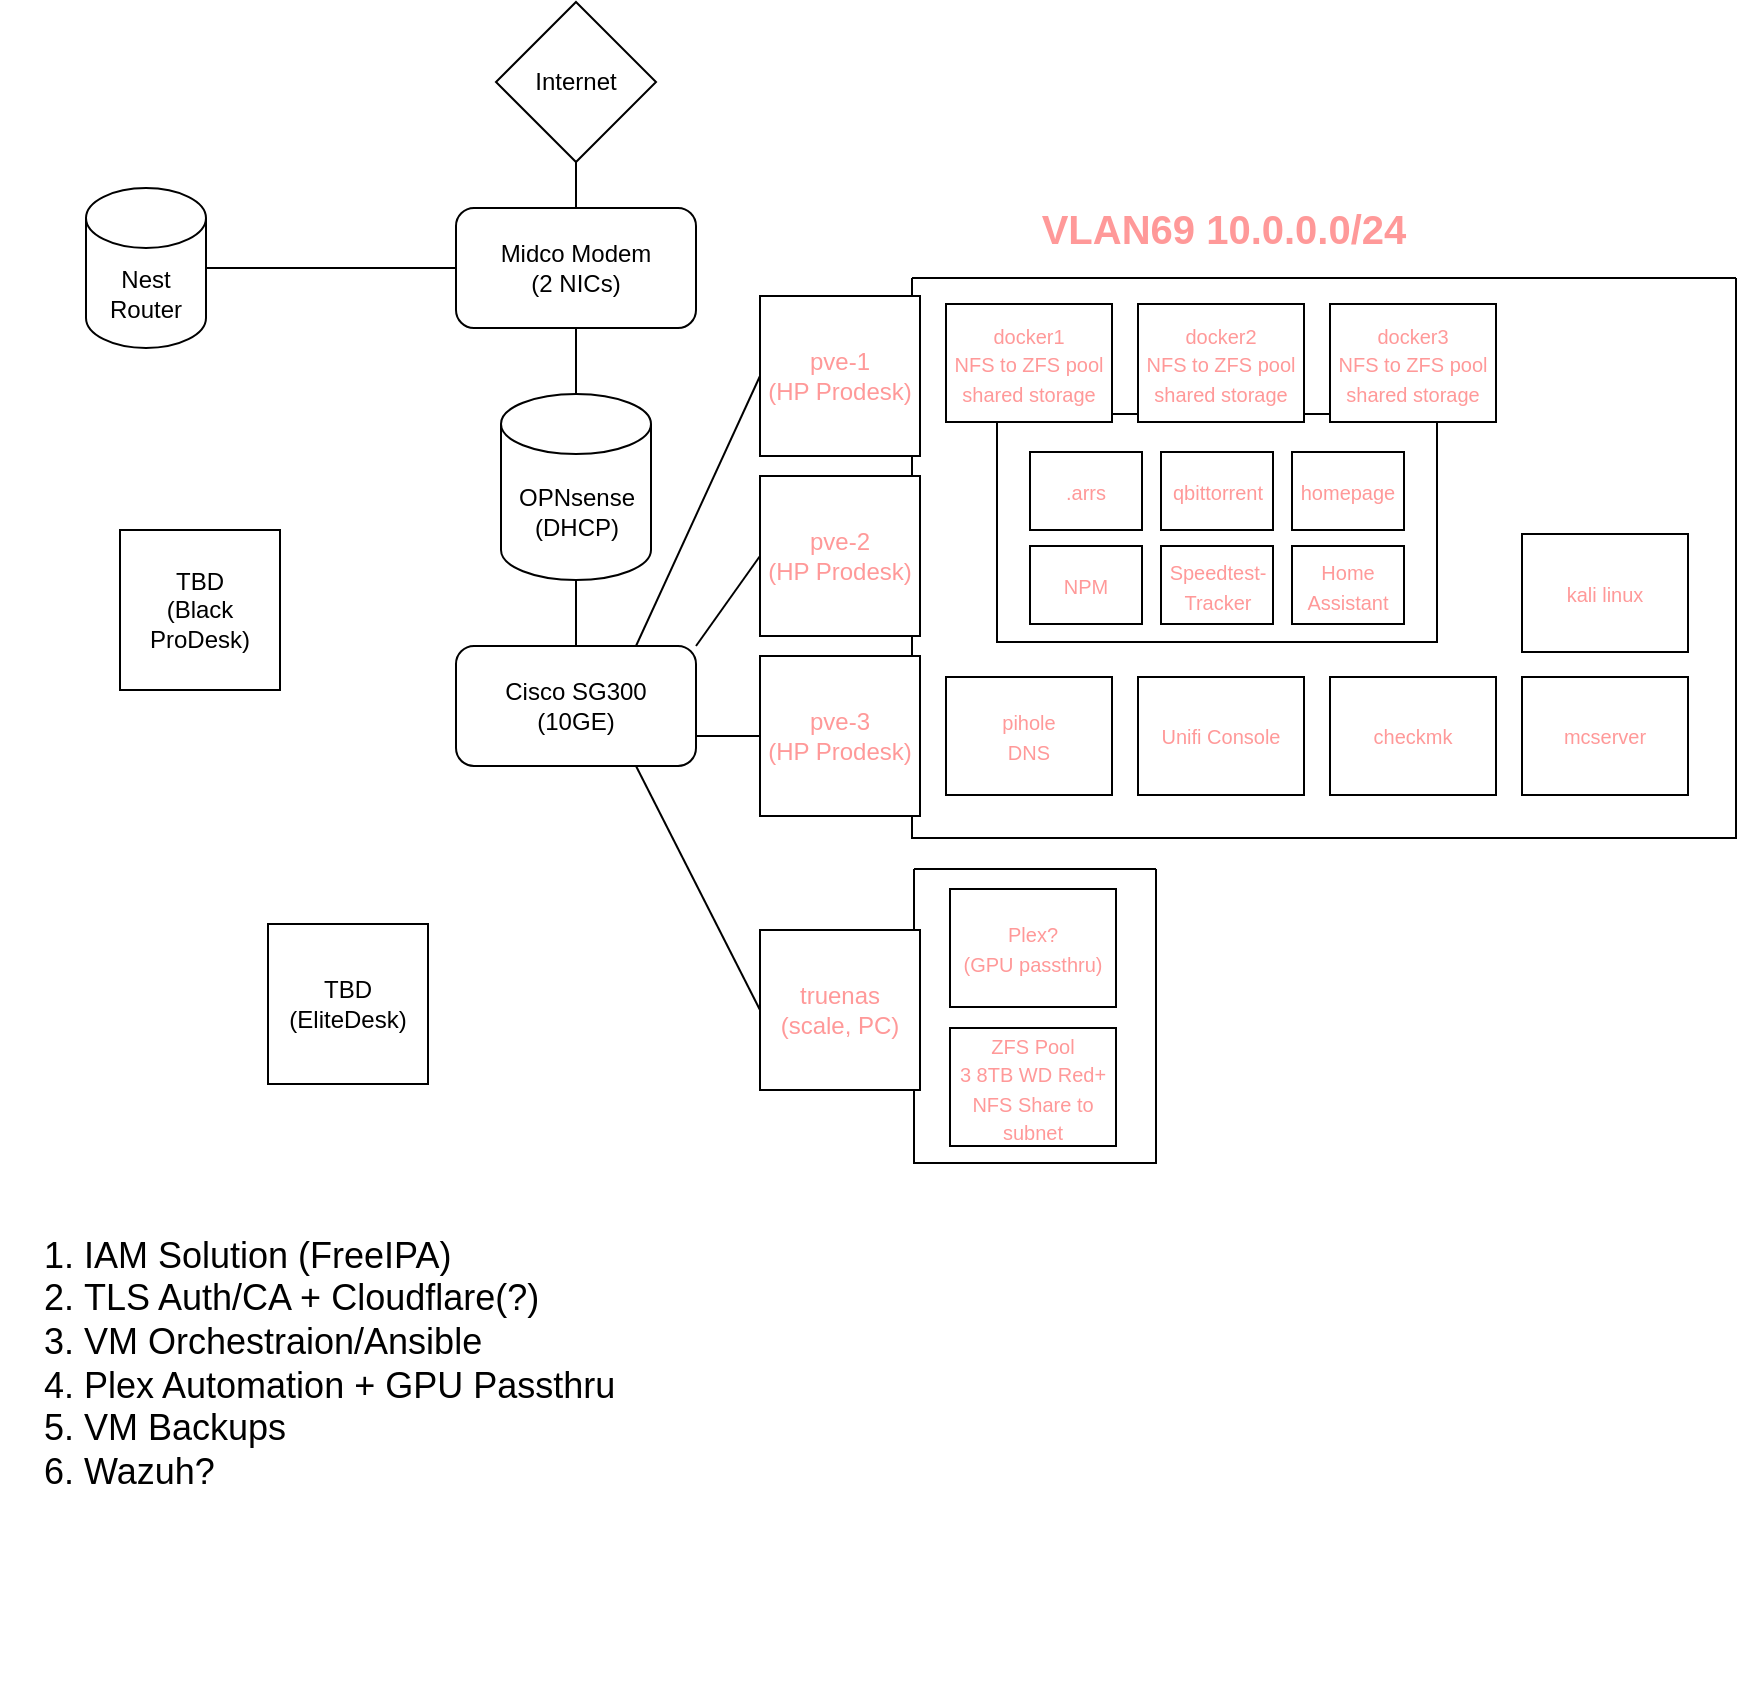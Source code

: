 <mxfile>
    <diagram name="Page-1" id="zBT5IYny-PMyOm3jP_y7">
        <mxGraphModel dx="1306" dy="1034" grid="0" gridSize="10" guides="1" tooltips="1" connect="1" arrows="1" fold="1" page="1" pageScale="1" pageWidth="1700" pageHeight="1100" math="0" shadow="0">
            <root>
                <mxCell id="0"/>
                <mxCell id="1" parent="0"/>
                <mxCell id="9JRsw504FIrq7UwuTLi8-1" value="OPNsense&lt;div&gt;(DHCP)&lt;/div&gt;" style="shape=cylinder3;whiteSpace=wrap;html=1;boundedLbl=1;backgroundOutline=1;size=15;" parent="1" vertex="1">
                    <mxGeometry x="380.5" y="245" width="75" height="93" as="geometry"/>
                </mxCell>
                <mxCell id="9JRsw504FIrq7UwuTLi8-2" value="Midco Modem&lt;div&gt;(2 NICs)&lt;/div&gt;" style="rounded=1;whiteSpace=wrap;html=1;" parent="1" vertex="1">
                    <mxGeometry x="358" y="152" width="120" height="60" as="geometry"/>
                </mxCell>
                <mxCell id="9JRsw504FIrq7UwuTLi8-3" value="" style="endArrow=none;html=1;rounded=0;entryX=0.5;entryY=1;entryDx=0;entryDy=0;exitX=0.5;exitY=0;exitDx=0;exitDy=0;exitPerimeter=0;" parent="1" source="9JRsw504FIrq7UwuTLi8-1" target="9JRsw504FIrq7UwuTLi8-2" edge="1">
                    <mxGeometry width="50" height="50" relative="1" as="geometry">
                        <mxPoint x="415.5" y="246" as="sourcePoint"/>
                        <mxPoint x="441.5" y="668" as="targetPoint"/>
                    </mxGeometry>
                </mxCell>
                <mxCell id="9JRsw504FIrq7UwuTLi8-4" value="" style="endArrow=none;html=1;rounded=0;entryX=0.5;entryY=1;entryDx=0;entryDy=0;entryPerimeter=0;exitX=0.5;exitY=0;exitDx=0;exitDy=0;" parent="1" source="9JRsw504FIrq7UwuTLi8-6" target="9JRsw504FIrq7UwuTLi8-1" edge="1">
                    <mxGeometry width="50" height="50" relative="1" as="geometry">
                        <mxPoint x="494" y="542" as="sourcePoint"/>
                        <mxPoint x="544" y="492" as="targetPoint"/>
                    </mxGeometry>
                </mxCell>
                <mxCell id="9JRsw504FIrq7UwuTLi8-6" value="Cisco SG300&lt;div&gt;(10GE)&lt;/div&gt;" style="rounded=1;whiteSpace=wrap;html=1;" parent="1" vertex="1">
                    <mxGeometry x="358" y="371" width="120" height="60" as="geometry"/>
                </mxCell>
                <mxCell id="9JRsw504FIrq7UwuTLi8-10" value="" style="endArrow=none;html=1;rounded=0;entryX=0.75;entryY=0;entryDx=0;entryDy=0;exitX=0;exitY=0.5;exitDx=0;exitDy=0;" parent="1" source="9JRsw504FIrq7UwuTLi8-7" target="9JRsw504FIrq7UwuTLi8-6" edge="1">
                    <mxGeometry width="50" height="50" relative="1" as="geometry">
                        <mxPoint x="414" y="552" as="sourcePoint"/>
                        <mxPoint x="464" y="502" as="targetPoint"/>
                    </mxGeometry>
                </mxCell>
                <mxCell id="9JRsw504FIrq7UwuTLi8-11" value="" style="endArrow=none;html=1;rounded=0;entryX=1;entryY=0;entryDx=0;entryDy=0;exitX=0;exitY=0.5;exitDx=0;exitDy=0;" parent="1" source="9JRsw504FIrq7UwuTLi8-8" target="9JRsw504FIrq7UwuTLi8-6" edge="1">
                    <mxGeometry width="50" height="50" relative="1" as="geometry">
                        <mxPoint x="560" y="321" as="sourcePoint"/>
                        <mxPoint x="488" y="381" as="targetPoint"/>
                    </mxGeometry>
                </mxCell>
                <mxCell id="9JRsw504FIrq7UwuTLi8-14" value="" style="endArrow=none;html=1;rounded=0;entryX=0.75;entryY=1;entryDx=0;entryDy=0;exitX=0;exitY=0.5;exitDx=0;exitDy=0;" parent="1" source="9JRsw504FIrq7UwuTLi8-13" target="9JRsw504FIrq7UwuTLi8-6" edge="1">
                    <mxGeometry width="50" height="50" relative="1" as="geometry">
                        <mxPoint x="429" y="491" as="sourcePoint"/>
                        <mxPoint x="347" y="511" as="targetPoint"/>
                    </mxGeometry>
                </mxCell>
                <mxCell id="9JRsw504FIrq7UwuTLi8-15" value="Nest Router" style="shape=cylinder3;whiteSpace=wrap;html=1;boundedLbl=1;backgroundOutline=1;size=15;" parent="1" vertex="1">
                    <mxGeometry x="173" y="142" width="60" height="80" as="geometry"/>
                </mxCell>
                <mxCell id="9JRsw504FIrq7UwuTLi8-16" value="" style="endArrow=none;html=1;rounded=0;entryX=0;entryY=0.5;entryDx=0;entryDy=0;exitX=1;exitY=0.5;exitDx=0;exitDy=0;exitPerimeter=0;" parent="1" source="9JRsw504FIrq7UwuTLi8-15" target="9JRsw504FIrq7UwuTLi8-2" edge="1">
                    <mxGeometry width="50" height="50" relative="1" as="geometry">
                        <mxPoint x="476" y="448" as="sourcePoint"/>
                        <mxPoint x="526" y="398" as="targetPoint"/>
                    </mxGeometry>
                </mxCell>
                <mxCell id="uUaxXRrNVAXb009vC1mT-2" value="&lt;div&gt;TBD&lt;/div&gt;(EliteDesk)" style="whiteSpace=wrap;html=1;aspect=fixed;" parent="1" vertex="1">
                    <mxGeometry x="264" y="510" width="80" height="80" as="geometry"/>
                </mxCell>
                <mxCell id="uUaxXRrNVAXb009vC1mT-3" value="&lt;div&gt;TBD&lt;/div&gt;(Black ProDesk)" style="whiteSpace=wrap;html=1;aspect=fixed;" parent="1" vertex="1">
                    <mxGeometry x="190" y="313" width="80" height="80" as="geometry"/>
                </mxCell>
                <mxCell id="uUaxXRrNVAXb009vC1mT-29" value="" style="endArrow=none;html=1;rounded=0;entryX=0.5;entryY=0;entryDx=0;entryDy=0;exitX=0.5;exitY=1;exitDx=0;exitDy=0;" parent="1" source="uUaxXRrNVAXb009vC1mT-30" target="9JRsw504FIrq7UwuTLi8-2" edge="1">
                    <mxGeometry width="50" height="50" relative="1" as="geometry">
                        <mxPoint x="477" y="125" as="sourcePoint"/>
                        <mxPoint x="444" y="371" as="targetPoint"/>
                    </mxGeometry>
                </mxCell>
                <mxCell id="uUaxXRrNVAXb009vC1mT-30" value="Internet" style="rhombus;whiteSpace=wrap;html=1;" parent="1" vertex="1">
                    <mxGeometry x="378" y="49" width="80" height="80" as="geometry"/>
                </mxCell>
                <mxCell id="uUaxXRrNVAXb009vC1mT-41" value="" style="endArrow=none;html=1;rounded=0;entryX=0;entryY=0.5;entryDx=0;entryDy=0;exitX=1;exitY=0.75;exitDx=0;exitDy=0;" parent="1" source="9JRsw504FIrq7UwuTLi8-6" target="9JRsw504FIrq7UwuTLi8-9" edge="1">
                    <mxGeometry width="50" height="50" relative="1" as="geometry">
                        <mxPoint x="520" y="336" as="sourcePoint"/>
                        <mxPoint x="488" y="381" as="targetPoint"/>
                    </mxGeometry>
                </mxCell>
                <mxCell id="uUaxXRrNVAXb009vC1mT-45" value="" style="group" parent="1" vertex="1" connectable="0">
                    <mxGeometry x="510" y="138" width="488" height="491.5" as="geometry"/>
                </mxCell>
                <mxCell id="uUaxXRrNVAXb009vC1mT-44" value="&lt;font style=&quot;font-size: 20px;&quot; color=&quot;#ff9999&quot;&gt;&lt;b&gt;VLAN69 10.0.0.0/24&lt;/b&gt;&lt;/font&gt;" style="text;html=1;align=center;verticalAlign=middle;whiteSpace=wrap;rounded=0;fontSize=14;container=0;" parent="uUaxXRrNVAXb009vC1mT-45" vertex="1">
                    <mxGeometry x="107" y="9" width="250" height="30" as="geometry"/>
                </mxCell>
                <mxCell id="uUaxXRrNVAXb009vC1mT-7" value="" style="swimlane;startSize=0;container=0;fontColor=#FF9999;" parent="uUaxXRrNVAXb009vC1mT-45" vertex="1">
                    <mxGeometry x="76" y="49" width="412" height="280" as="geometry"/>
                </mxCell>
                <mxCell id="9JRsw504FIrq7UwuTLi8-7" value="pve-1&lt;div&gt;(HP Prodesk)&lt;/div&gt;" style="whiteSpace=wrap;html=1;aspect=fixed;container=0;fontColor=#FF9999;" parent="uUaxXRrNVAXb009vC1mT-45" vertex="1">
                    <mxGeometry y="58" width="80" height="80" as="geometry"/>
                </mxCell>
                <mxCell id="9JRsw504FIrq7UwuTLi8-8" value="pve-2&lt;div&gt;(HP Prodesk)&lt;/div&gt;" style="whiteSpace=wrap;html=1;aspect=fixed;container=0;fontColor=#FF9999;" parent="uUaxXRrNVAXb009vC1mT-45" vertex="1">
                    <mxGeometry y="148" width="80" height="80" as="geometry"/>
                </mxCell>
                <mxCell id="9JRsw504FIrq7UwuTLi8-9" value="pve-3&lt;div&gt;(HP Prodesk)&lt;/div&gt;" style="whiteSpace=wrap;html=1;aspect=fixed;container=0;fontColor=#FF9999;" parent="uUaxXRrNVAXb009vC1mT-45" vertex="1">
                    <mxGeometry y="238" width="80" height="80" as="geometry"/>
                </mxCell>
                <mxCell id="uUaxXRrNVAXb009vC1mT-22" value="" style="swimlane;startSize=0;container=0;fontColor=#FF9999;" parent="uUaxXRrNVAXb009vC1mT-45" vertex="1">
                    <mxGeometry x="118.5" y="117" width="220" height="114" as="geometry"/>
                </mxCell>
                <mxCell id="uUaxXRrNVAXb009vC1mT-18" value="&lt;span style=&quot;font-size: 10px;&quot;&gt;docker3&lt;/span&gt;&lt;div&gt;&lt;span style=&quot;font-size: 10px;&quot;&gt;NFS to ZFS pool shared storage&lt;/span&gt;&lt;/div&gt;" style="rounded=0;whiteSpace=wrap;html=1;container=0;fontColor=#FF9999;" parent="uUaxXRrNVAXb009vC1mT-45" vertex="1">
                    <mxGeometry x="285" y="62" width="83" height="59" as="geometry"/>
                </mxCell>
                <mxCell id="uUaxXRrNVAXb009vC1mT-17" value="&lt;span style=&quot;font-size: 10px;&quot;&gt;docker2&lt;/span&gt;&lt;div&gt;&lt;span style=&quot;font-size: 10px;&quot;&gt;NFS to ZFS pool shared storage&lt;/span&gt;&lt;/div&gt;" style="rounded=0;whiteSpace=wrap;html=1;container=0;fontColor=#FF9999;" parent="uUaxXRrNVAXb009vC1mT-45" vertex="1">
                    <mxGeometry x="189" y="62" width="83" height="59" as="geometry"/>
                </mxCell>
                <mxCell id="uUaxXRrNVAXb009vC1mT-16" value="&lt;span style=&quot;font-size: 10px;&quot;&gt;docker1&lt;/span&gt;&lt;div&gt;&lt;span style=&quot;font-size: 10px;&quot;&gt;NFS to ZFS pool shared storage&lt;/span&gt;&lt;/div&gt;" style="rounded=0;whiteSpace=wrap;html=1;container=0;fontColor=#FF9999;" parent="uUaxXRrNVAXb009vC1mT-45" vertex="1">
                    <mxGeometry x="93" y="62" width="83" height="59" as="geometry"/>
                </mxCell>
                <mxCell id="uUaxXRrNVAXb009vC1mT-24" value="&lt;span style=&quot;font-size: 10px;&quot;&gt;.arrs&lt;/span&gt;" style="rounded=0;whiteSpace=wrap;html=1;container=0;fontColor=#FF9999;" parent="uUaxXRrNVAXb009vC1mT-45" vertex="1">
                    <mxGeometry x="135" y="136" width="56" height="39" as="geometry"/>
                </mxCell>
                <mxCell id="uUaxXRrNVAXb009vC1mT-26" value="&lt;span style=&quot;font-size: 10px;&quot;&gt;qbittorrent&lt;/span&gt;" style="rounded=0;whiteSpace=wrap;html=1;container=0;fontColor=#FF9999;" parent="uUaxXRrNVAXb009vC1mT-45" vertex="1">
                    <mxGeometry x="200.5" y="136" width="56" height="39" as="geometry"/>
                </mxCell>
                <mxCell id="uUaxXRrNVAXb009vC1mT-27" value="&lt;span style=&quot;font-size: 10px;&quot;&gt;homepage&lt;/span&gt;" style="rounded=0;whiteSpace=wrap;html=1;container=0;fontColor=#FF9999;" parent="uUaxXRrNVAXb009vC1mT-45" vertex="1">
                    <mxGeometry x="266" y="136" width="56" height="39" as="geometry"/>
                </mxCell>
                <mxCell id="uUaxXRrNVAXb009vC1mT-28" value="&lt;span style=&quot;font-size: 10px;&quot;&gt;NPM&lt;/span&gt;" style="rounded=0;whiteSpace=wrap;html=1;container=0;fontColor=#FF9999;" parent="uUaxXRrNVAXb009vC1mT-45" vertex="1">
                    <mxGeometry x="135" y="183" width="56" height="39" as="geometry"/>
                </mxCell>
                <mxCell id="uUaxXRrNVAXb009vC1mT-31" value="&lt;span style=&quot;font-size: 10px;&quot;&gt;Speedtest-Tracker&lt;/span&gt;" style="rounded=0;whiteSpace=wrap;html=1;container=0;fontColor=#FF9999;" parent="uUaxXRrNVAXb009vC1mT-45" vertex="1">
                    <mxGeometry x="200.5" y="183" width="56" height="39" as="geometry"/>
                </mxCell>
                <mxCell id="uUaxXRrNVAXb009vC1mT-32" value="&lt;span style=&quot;font-size: 10px;&quot;&gt;Home Assistant&lt;/span&gt;" style="rounded=0;whiteSpace=wrap;html=1;container=0;fontColor=#FF9999;" parent="uUaxXRrNVAXb009vC1mT-45" vertex="1">
                    <mxGeometry x="266" y="183" width="56" height="39" as="geometry"/>
                </mxCell>
                <mxCell id="uUaxXRrNVAXb009vC1mT-20" value="&lt;span style=&quot;font-size: 10px;&quot;&gt;pihole&lt;/span&gt;&lt;div&gt;&lt;span style=&quot;font-size: 10px;&quot;&gt;DNS&lt;/span&gt;&lt;/div&gt;" style="rounded=0;whiteSpace=wrap;html=1;container=0;fontColor=#FF9999;" parent="uUaxXRrNVAXb009vC1mT-45" vertex="1">
                    <mxGeometry x="93" y="248.5" width="83" height="59" as="geometry"/>
                </mxCell>
                <mxCell id="uUaxXRrNVAXb009vC1mT-33" value="&lt;span style=&quot;font-size: 10px;&quot;&gt;Unifi Console&lt;/span&gt;" style="rounded=0;whiteSpace=wrap;html=1;container=0;fontColor=#FF9999;" parent="uUaxXRrNVAXb009vC1mT-45" vertex="1">
                    <mxGeometry x="189" y="248.5" width="83" height="59" as="geometry"/>
                </mxCell>
                <mxCell id="uUaxXRrNVAXb009vC1mT-34" value="&lt;span style=&quot;font-size: 10px;&quot;&gt;checkmk&lt;/span&gt;" style="rounded=0;whiteSpace=wrap;html=1;container=0;fontColor=#FF9999;" parent="uUaxXRrNVAXb009vC1mT-45" vertex="1">
                    <mxGeometry x="285" y="248.5" width="83" height="59" as="geometry"/>
                </mxCell>
                <mxCell id="uUaxXRrNVAXb009vC1mT-35" value="&lt;span style=&quot;font-size: 10px;&quot;&gt;mcserver&lt;/span&gt;" style="rounded=0;whiteSpace=wrap;html=1;container=0;fontColor=#FF9999;" parent="uUaxXRrNVAXb009vC1mT-45" vertex="1">
                    <mxGeometry x="381" y="248.5" width="83" height="59" as="geometry"/>
                </mxCell>
                <mxCell id="uUaxXRrNVAXb009vC1mT-42" value="&lt;span style=&quot;font-size: 10px;&quot;&gt;kali linux&lt;/span&gt;" style="rounded=0;whiteSpace=wrap;html=1;container=0;fontColor=#FF9999;" parent="uUaxXRrNVAXb009vC1mT-45" vertex="1">
                    <mxGeometry x="381" y="177" width="83" height="59" as="geometry"/>
                </mxCell>
                <mxCell id="uUaxXRrNVAXb009vC1mT-11" value="" style="swimlane;startSize=0;container=0;fontColor=#FF9999;" parent="uUaxXRrNVAXb009vC1mT-45" vertex="1">
                    <mxGeometry x="77" y="344.5" width="121" height="147" as="geometry"/>
                </mxCell>
                <mxCell id="9JRsw504FIrq7UwuTLi8-13" value="truenas&lt;div&gt;(scale, PC)&lt;/div&gt;" style="whiteSpace=wrap;html=1;aspect=fixed;container=0;fontColor=#FF9999;" parent="uUaxXRrNVAXb009vC1mT-45" vertex="1">
                    <mxGeometry y="375" width="80" height="80" as="geometry"/>
                </mxCell>
                <mxCell id="uUaxXRrNVAXb009vC1mT-19" value="&lt;span style=&quot;font-size: 10px;&quot;&gt;Plex?&lt;/span&gt;&lt;div&gt;&lt;span style=&quot;font-size: 10px;&quot;&gt;(GPU passthru)&lt;/span&gt;&lt;/div&gt;" style="rounded=0;whiteSpace=wrap;html=1;container=0;fontColor=#FF9999;" parent="uUaxXRrNVAXb009vC1mT-45" vertex="1">
                    <mxGeometry x="95" y="354.5" width="83" height="59" as="geometry"/>
                </mxCell>
                <mxCell id="uUaxXRrNVAXb009vC1mT-14" value="&lt;font style=&quot;font-size: 10px;&quot;&gt;ZFS Pool&lt;/font&gt;&lt;div&gt;&lt;span style=&quot;font-size: 10px;&quot;&gt;3 8TB WD Red+&lt;/span&gt;&lt;/div&gt;&lt;div&gt;&lt;span style=&quot;font-size: 10px;&quot;&gt;NFS Share to subnet&lt;/span&gt;&lt;/div&gt;" style="rounded=0;whiteSpace=wrap;html=1;container=0;fontColor=#FF9999;" parent="uUaxXRrNVAXb009vC1mT-45" vertex="1">
                    <mxGeometry x="95" y="424" width="83" height="59" as="geometry"/>
                </mxCell>
                <mxCell id="2" value="&lt;ol style=&quot;font-size: 18px;&quot;&gt;&lt;li&gt;IAM Solution (FreeIPA)&lt;/li&gt;&lt;li&gt;TLS Auth/CA + Cloudflare(?)&lt;/li&gt;&lt;li&gt;VM Orchestraion/Ansible&lt;/li&gt;&lt;li&gt;Plex Automation + GPU Passthru&lt;/li&gt;&lt;li&gt;VM Backups&lt;/li&gt;&lt;li&gt;Wazuh?&lt;/li&gt;&lt;/ol&gt;" style="text;strokeColor=none;fillColor=none;html=1;whiteSpace=wrap;verticalAlign=middle;overflow=hidden;" vertex="1" parent="1">
                    <mxGeometry x="130" y="562" width="310" height="335" as="geometry"/>
                </mxCell>
            </root>
        </mxGraphModel>
    </diagram>
</mxfile>